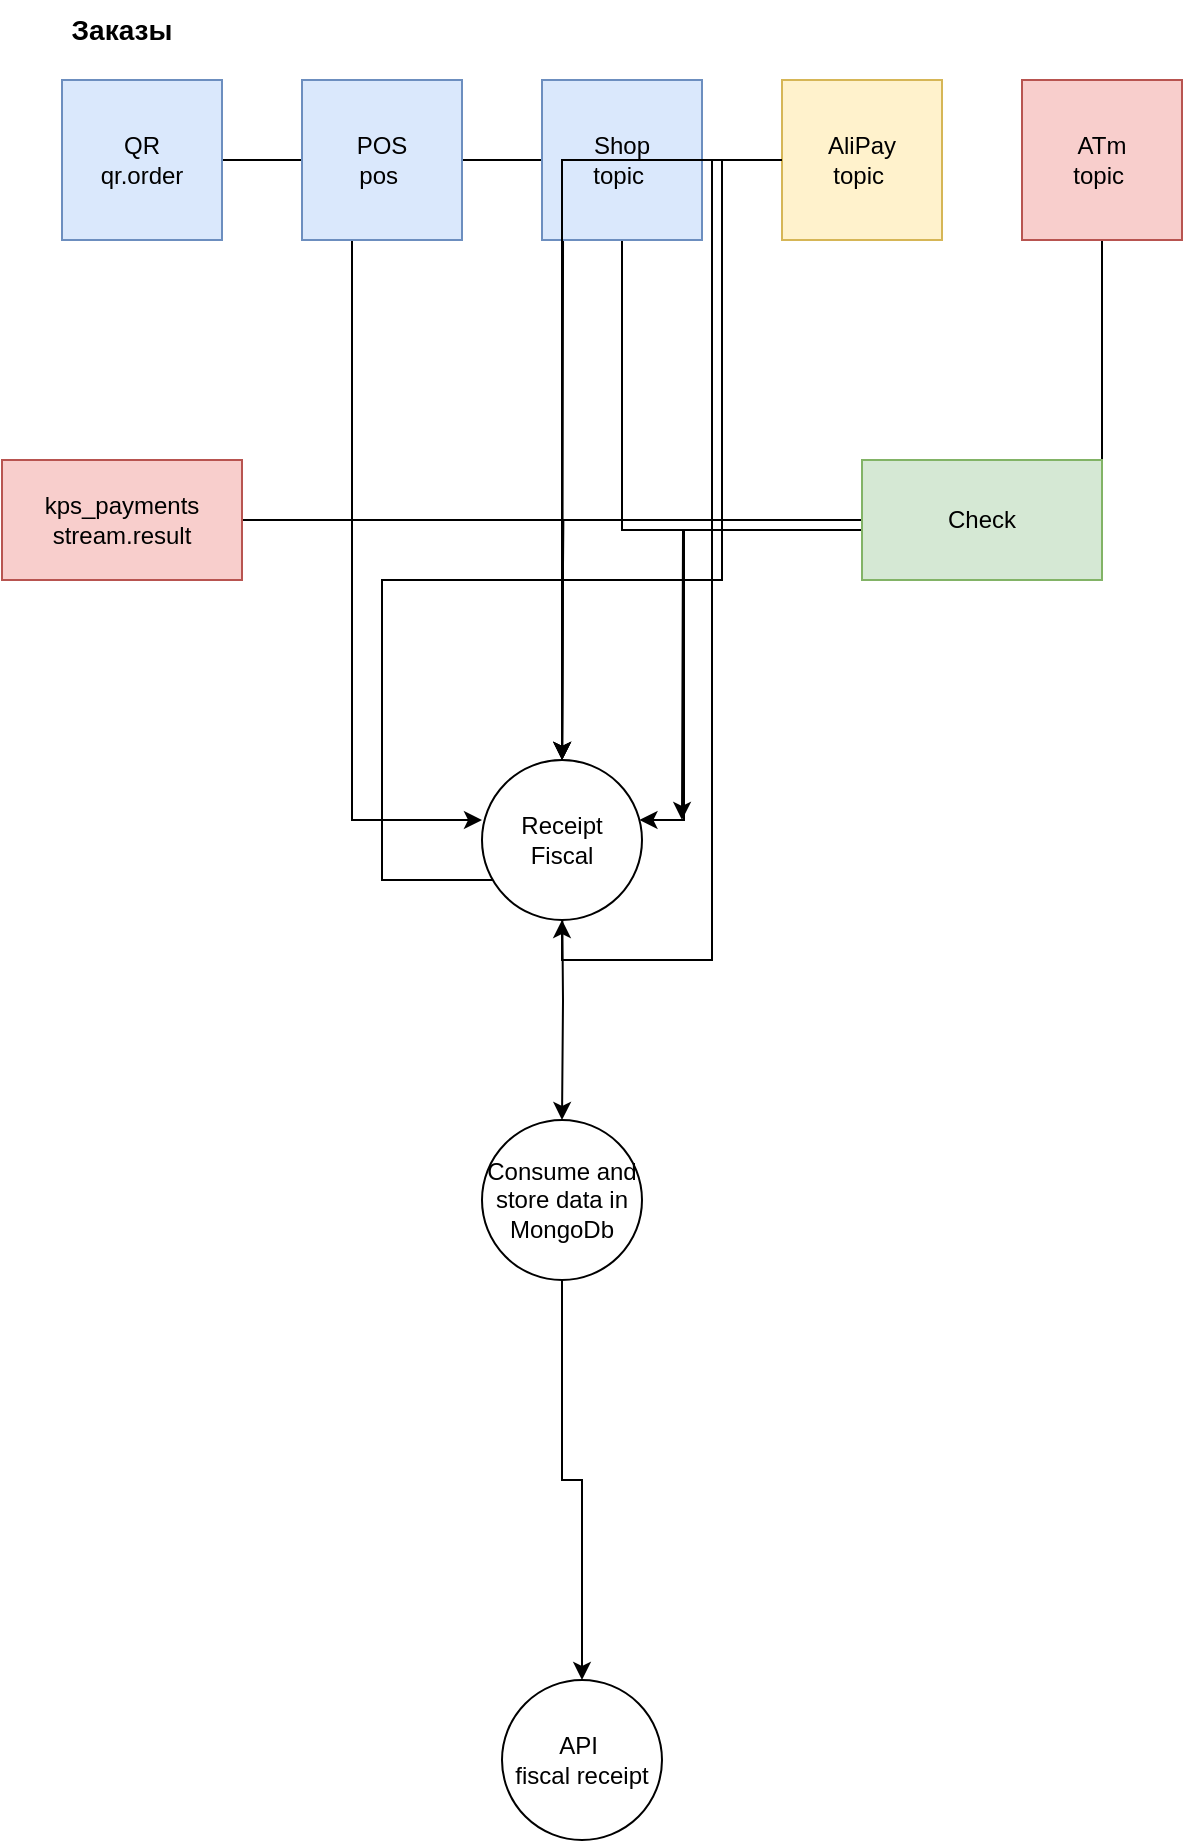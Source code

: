 <mxfile version="24.4.0" type="github">
  <diagram name="Страница — 1" id="tZH1cFebTro1zC8Fu0a_">
    <mxGraphModel dx="2049" dy="1103" grid="1" gridSize="10" guides="1" tooltips="1" connect="1" arrows="1" fold="1" page="1" pageScale="1" pageWidth="827" pageHeight="1169" math="0" shadow="0">
      <root>
        <mxCell id="0" />
        <mxCell id="1" parent="0" />
        <mxCell id="h11ElTKX7qyXgajSbqcm-21" style="edgeStyle=orthogonalEdgeStyle;rounded=0;orthogonalLoop=1;jettySize=auto;html=1;entryX=0;entryY=0.375;entryDx=0;entryDy=0;entryPerimeter=0;" edge="1" parent="1" source="h11ElTKX7qyXgajSbqcm-1" target="h11ElTKX7qyXgajSbqcm-32">
          <mxGeometry relative="1" as="geometry">
            <mxPoint x="310" y="420" as="targetPoint" />
          </mxGeometry>
        </mxCell>
        <mxCell id="h11ElTKX7qyXgajSbqcm-1" value="" style="rounded=0;whiteSpace=wrap;html=1;fillColor=#dae8fc;strokeColor=#6c8ebf;" vertex="1" parent="1">
          <mxGeometry x="120" y="50" width="80" height="80" as="geometry" />
        </mxCell>
        <mxCell id="h11ElTKX7qyXgajSbqcm-6" value="QR&lt;div&gt;qr.order&lt;/div&gt;" style="text;html=1;align=center;verticalAlign=middle;whiteSpace=wrap;rounded=0;" vertex="1" parent="1">
          <mxGeometry x="130" y="75" width="60" height="30" as="geometry" />
        </mxCell>
        <mxCell id="h11ElTKX7qyXgajSbqcm-20" value="" style="edgeStyle=orthogonalEdgeStyle;rounded=0;orthogonalLoop=1;jettySize=auto;html=1;" edge="1" parent="1" source="h11ElTKX7qyXgajSbqcm-7">
          <mxGeometry relative="1" as="geometry">
            <mxPoint x="370.059" y="390" as="targetPoint" />
          </mxGeometry>
        </mxCell>
        <mxCell id="h11ElTKX7qyXgajSbqcm-7" value="" style="rounded=0;whiteSpace=wrap;html=1;fillColor=#dae8fc;strokeColor=#6c8ebf;" vertex="1" parent="1">
          <mxGeometry x="240" y="50" width="80" height="80" as="geometry" />
        </mxCell>
        <mxCell id="h11ElTKX7qyXgajSbqcm-8" value="POS&lt;div&gt;pos&amp;nbsp;&lt;/div&gt;" style="text;html=1;align=center;verticalAlign=middle;whiteSpace=wrap;rounded=0;" vertex="1" parent="1">
          <mxGeometry x="250" y="75" width="60" height="30" as="geometry" />
        </mxCell>
        <mxCell id="h11ElTKX7qyXgajSbqcm-22" style="edgeStyle=orthogonalEdgeStyle;rounded=0;orthogonalLoop=1;jettySize=auto;html=1;entryX=1;entryY=0.5;entryDx=0;entryDy=0;" edge="1" parent="1" source="h11ElTKX7qyXgajSbqcm-9">
          <mxGeometry relative="1" as="geometry">
            <mxPoint x="430" y="420" as="targetPoint" />
          </mxGeometry>
        </mxCell>
        <mxCell id="h11ElTKX7qyXgajSbqcm-9" value="" style="rounded=0;whiteSpace=wrap;html=1;fillColor=#dae8fc;strokeColor=#6c8ebf;" vertex="1" parent="1">
          <mxGeometry x="360" y="50" width="80" height="80" as="geometry" />
        </mxCell>
        <mxCell id="h11ElTKX7qyXgajSbqcm-10" value="&lt;div&gt;Shop&lt;/div&gt;&lt;div&gt;topic&amp;nbsp;&lt;/div&gt;" style="text;html=1;align=center;verticalAlign=middle;whiteSpace=wrap;rounded=0;" vertex="1" parent="1">
          <mxGeometry x="370" y="75" width="60" height="30" as="geometry" />
        </mxCell>
        <mxCell id="h11ElTKX7qyXgajSbqcm-23" style="edgeStyle=orthogonalEdgeStyle;rounded=0;orthogonalLoop=1;jettySize=auto;html=1;entryX=0.5;entryY=1;entryDx=0;entryDy=0;" edge="1" parent="1" source="h11ElTKX7qyXgajSbqcm-32">
          <mxGeometry relative="1" as="geometry">
            <mxPoint x="370" y="450" as="targetPoint" />
            <Array as="points">
              <mxPoint x="450" y="90" />
              <mxPoint x="450" y="300" />
              <mxPoint x="280" y="300" />
            </Array>
          </mxGeometry>
        </mxCell>
        <mxCell id="h11ElTKX7qyXgajSbqcm-11" value="&lt;div&gt;&lt;br&gt;&lt;/div&gt;&lt;div&gt;&lt;div&gt;AliPay&lt;/div&gt;&lt;div&gt;topic&amp;nbsp;&lt;/div&gt;&lt;br&gt;&lt;/div&gt;" style="rounded=0;whiteSpace=wrap;html=1;fillColor=#fff2cc;strokeColor=#d6b656;" vertex="1" parent="1">
          <mxGeometry x="480" y="50" width="80" height="80" as="geometry" />
        </mxCell>
        <mxCell id="h11ElTKX7qyXgajSbqcm-25" style="edgeStyle=orthogonalEdgeStyle;rounded=0;orthogonalLoop=1;jettySize=auto;html=1;exitX=0.5;exitY=1;exitDx=0;exitDy=0;" edge="1" parent="1" source="h11ElTKX7qyXgajSbqcm-13" target="h11ElTKX7qyXgajSbqcm-32">
          <mxGeometry relative="1" as="geometry">
            <mxPoint x="430" y="420" as="targetPoint" />
            <mxPoint x="796.64" y="250" as="sourcePoint" />
            <Array as="points">
              <mxPoint x="640" y="275" />
              <mxPoint x="431" y="275" />
              <mxPoint x="431" y="420" />
            </Array>
          </mxGeometry>
        </mxCell>
        <mxCell id="h11ElTKX7qyXgajSbqcm-13" value="&lt;div&gt;ATm&lt;/div&gt;&lt;div&gt;topic&amp;nbsp;&lt;/div&gt;" style="rounded=0;whiteSpace=wrap;html=1;fillColor=#f8cecc;strokeColor=#b85450;" vertex="1" parent="1">
          <mxGeometry x="600" y="50" width="80" height="80" as="geometry" />
        </mxCell>
        <mxCell id="h11ElTKX7qyXgajSbqcm-15" value="&lt;font style=&quot;font-size: 14px;&quot;&gt;&lt;b&gt;Заказы&lt;/b&gt;&lt;/font&gt;" style="text;html=1;align=center;verticalAlign=middle;whiteSpace=wrap;rounded=0;" vertex="1" parent="1">
          <mxGeometry x="120" y="10" width="60" height="30" as="geometry" />
        </mxCell>
        <mxCell id="h11ElTKX7qyXgajSbqcm-29" style="edgeStyle=orthogonalEdgeStyle;rounded=0;orthogonalLoop=1;jettySize=auto;html=1;" edge="1" parent="1" target="h11ElTKX7qyXgajSbqcm-28">
          <mxGeometry relative="1" as="geometry">
            <mxPoint x="370" y="450" as="sourcePoint" />
          </mxGeometry>
        </mxCell>
        <mxCell id="h11ElTKX7qyXgajSbqcm-19" value="" style="edgeStyle=orthogonalEdgeStyle;rounded=0;orthogonalLoop=1;jettySize=auto;html=1;" edge="1" parent="1" source="h11ElTKX7qyXgajSbqcm-18">
          <mxGeometry relative="1" as="geometry">
            <mxPoint x="370.059" y="390" as="targetPoint" />
          </mxGeometry>
        </mxCell>
        <mxCell id="h11ElTKX7qyXgajSbqcm-18" value="kps_payments&lt;div&gt;stream.result&lt;/div&gt;" style="rounded=0;whiteSpace=wrap;html=1;fillColor=#f8cecc;strokeColor=#b85450;" vertex="1" parent="1">
          <mxGeometry x="90" y="240" width="120" height="60" as="geometry" />
        </mxCell>
        <mxCell id="h11ElTKX7qyXgajSbqcm-27" style="edgeStyle=orthogonalEdgeStyle;rounded=0;orthogonalLoop=1;jettySize=auto;html=1;" edge="1" parent="1" source="h11ElTKX7qyXgajSbqcm-26">
          <mxGeometry relative="1" as="geometry">
            <mxPoint x="370.059" y="390" as="targetPoint" />
          </mxGeometry>
        </mxCell>
        <mxCell id="h11ElTKX7qyXgajSbqcm-26" value="Check" style="rounded=0;whiteSpace=wrap;html=1;fillColor=#d5e8d4;strokeColor=#82b366;" vertex="1" parent="1">
          <mxGeometry x="520" y="240" width="120" height="60" as="geometry" />
        </mxCell>
        <mxCell id="h11ElTKX7qyXgajSbqcm-31" value="" style="edgeStyle=orthogonalEdgeStyle;rounded=0;orthogonalLoop=1;jettySize=auto;html=1;" edge="1" parent="1" source="h11ElTKX7qyXgajSbqcm-28" target="h11ElTKX7qyXgajSbqcm-30">
          <mxGeometry relative="1" as="geometry" />
        </mxCell>
        <mxCell id="h11ElTKX7qyXgajSbqcm-28" value="Consume and store data in MongoDb" style="ellipse;whiteSpace=wrap;html=1;aspect=fixed;" vertex="1" parent="1">
          <mxGeometry x="330" y="570" width="80" height="80" as="geometry" />
        </mxCell>
        <mxCell id="h11ElTKX7qyXgajSbqcm-30" value="API&amp;nbsp;&lt;div&gt;fiscal receipt&lt;/div&gt;" style="ellipse;whiteSpace=wrap;html=1;" vertex="1" parent="1">
          <mxGeometry x="340" y="850" width="80" height="80" as="geometry" />
        </mxCell>
        <mxCell id="h11ElTKX7qyXgajSbqcm-33" value="" style="edgeStyle=orthogonalEdgeStyle;rounded=0;orthogonalLoop=1;jettySize=auto;html=1;entryX=0.5;entryY=1;entryDx=0;entryDy=0;" edge="1" parent="1" source="h11ElTKX7qyXgajSbqcm-11" target="h11ElTKX7qyXgajSbqcm-32">
          <mxGeometry relative="1" as="geometry">
            <mxPoint x="480" y="90" as="sourcePoint" />
            <mxPoint x="370" y="450" as="targetPoint" />
            <Array as="points" />
          </mxGeometry>
        </mxCell>
        <mxCell id="h11ElTKX7qyXgajSbqcm-32" value="Receipt&lt;div&gt;Fiscal&lt;/div&gt;" style="ellipse;whiteSpace=wrap;html=1;aspect=fixed;" vertex="1" parent="1">
          <mxGeometry x="330" y="390" width="80" height="80" as="geometry" />
        </mxCell>
      </root>
    </mxGraphModel>
  </diagram>
</mxfile>

